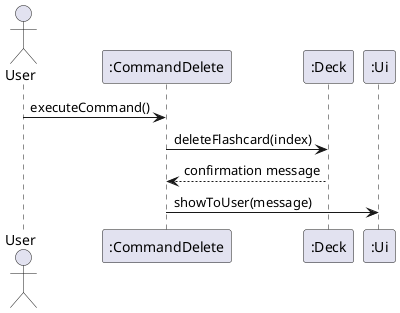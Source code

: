 @startuml
actor User
participant ":CommandDelete" as CommandDelete
participant ":Deck" as Deck
participant ":Ui" as Ui
User -> CommandDelete : executeCommand()
CommandDelete -> Deck : deleteFlashcard(index)
Deck --> CommandDelete : confirmation message
CommandDelete -> Ui : showToUser(message)
@enduml